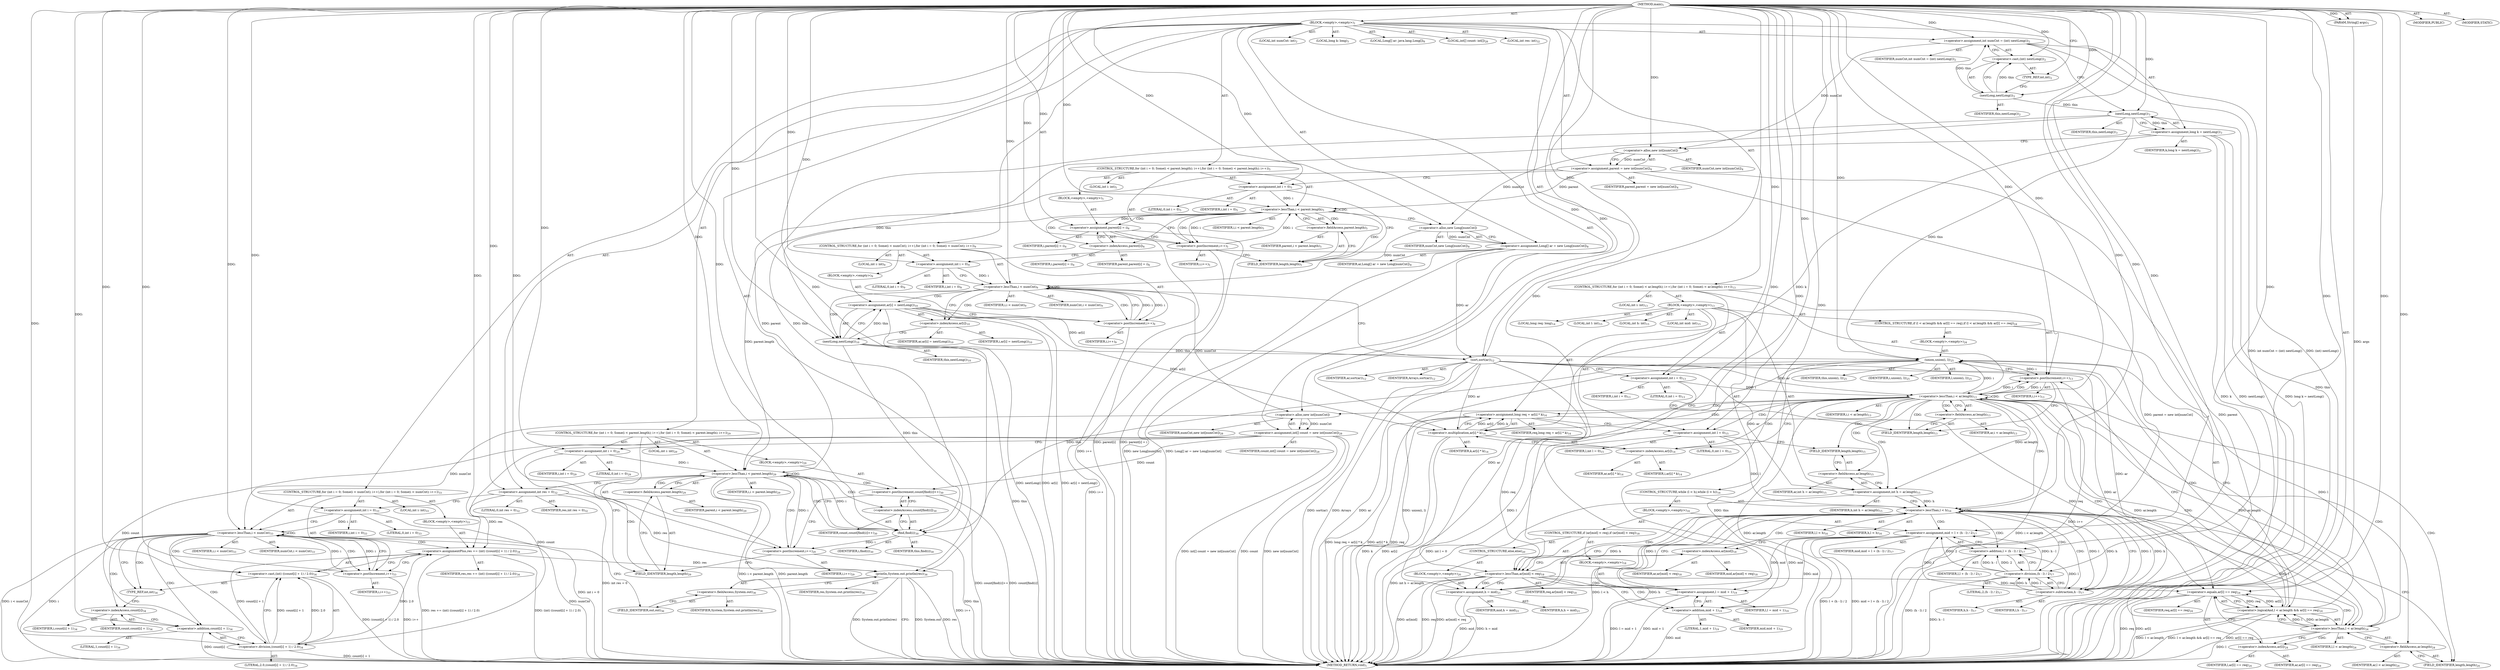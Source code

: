 digraph "main" {  
"17" [label = <(METHOD,main)<SUB>1</SUB>> ]
"18" [label = <(PARAM,String[] args)<SUB>1</SUB>> ]
"19" [label = <(BLOCK,&lt;empty&gt;,&lt;empty&gt;)<SUB>1</SUB>> ]
"20" [label = <(LOCAL,int numCnt: int)<SUB>2</SUB>> ]
"21" [label = <(&lt;operator&gt;.assignment,int numCnt = (int) nextLong())<SUB>2</SUB>> ]
"22" [label = <(IDENTIFIER,numCnt,int numCnt = (int) nextLong())<SUB>2</SUB>> ]
"23" [label = <(&lt;operator&gt;.cast,(int) nextLong())<SUB>2</SUB>> ]
"24" [label = <(TYPE_REF,int,int)<SUB>2</SUB>> ]
"25" [label = <(nextLong,nextLong())<SUB>2</SUB>> ]
"26" [label = <(IDENTIFIER,this,nextLong())<SUB>2</SUB>> ]
"27" [label = <(LOCAL,long k: long)<SUB>3</SUB>> ]
"28" [label = <(&lt;operator&gt;.assignment,long k = nextLong())<SUB>3</SUB>> ]
"29" [label = <(IDENTIFIER,k,long k = nextLong())<SUB>3</SUB>> ]
"30" [label = <(nextLong,nextLong())<SUB>3</SUB>> ]
"31" [label = <(IDENTIFIER,this,nextLong())<SUB>3</SUB>> ]
"32" [label = <(&lt;operator&gt;.assignment,parent = new int[numCnt])<SUB>4</SUB>> ]
"33" [label = <(IDENTIFIER,parent,parent = new int[numCnt])<SUB>4</SUB>> ]
"34" [label = <(&lt;operator&gt;.alloc,new int[numCnt])> ]
"35" [label = <(IDENTIFIER,numCnt,new int[numCnt])<SUB>4</SUB>> ]
"36" [label = <(CONTROL_STRUCTURE,for (int i = 0; Some(i &lt; parent.length); i++),for (int i = 0; Some(i &lt; parent.length); i++))<SUB>5</SUB>> ]
"37" [label = <(LOCAL,int i: int)<SUB>5</SUB>> ]
"38" [label = <(&lt;operator&gt;.assignment,int i = 0)<SUB>5</SUB>> ]
"39" [label = <(IDENTIFIER,i,int i = 0)<SUB>5</SUB>> ]
"40" [label = <(LITERAL,0,int i = 0)<SUB>5</SUB>> ]
"41" [label = <(&lt;operator&gt;.lessThan,i &lt; parent.length)<SUB>5</SUB>> ]
"42" [label = <(IDENTIFIER,i,i &lt; parent.length)<SUB>5</SUB>> ]
"43" [label = <(&lt;operator&gt;.fieldAccess,parent.length)<SUB>5</SUB>> ]
"44" [label = <(IDENTIFIER,parent,i &lt; parent.length)<SUB>5</SUB>> ]
"45" [label = <(FIELD_IDENTIFIER,length,length)<SUB>5</SUB>> ]
"46" [label = <(&lt;operator&gt;.postIncrement,i++)<SUB>5</SUB>> ]
"47" [label = <(IDENTIFIER,i,i++)<SUB>5</SUB>> ]
"48" [label = <(BLOCK,&lt;empty&gt;,&lt;empty&gt;)<SUB>5</SUB>> ]
"49" [label = <(&lt;operator&gt;.assignment,parent[i] = i)<SUB>6</SUB>> ]
"50" [label = <(&lt;operator&gt;.indexAccess,parent[i])<SUB>6</SUB>> ]
"51" [label = <(IDENTIFIER,parent,parent[i] = i)<SUB>6</SUB>> ]
"52" [label = <(IDENTIFIER,i,parent[i] = i)<SUB>6</SUB>> ]
"53" [label = <(IDENTIFIER,i,parent[i] = i)<SUB>6</SUB>> ]
"54" [label = <(LOCAL,Long[] ar: java.lang.Long[])<SUB>8</SUB>> ]
"55" [label = <(&lt;operator&gt;.assignment,Long[] ar = new Long[numCnt])<SUB>8</SUB>> ]
"56" [label = <(IDENTIFIER,ar,Long[] ar = new Long[numCnt])<SUB>8</SUB>> ]
"57" [label = <(&lt;operator&gt;.alloc,new Long[numCnt])> ]
"58" [label = <(IDENTIFIER,numCnt,new Long[numCnt])<SUB>8</SUB>> ]
"59" [label = <(CONTROL_STRUCTURE,for (int i = 0; Some(i &lt; numCnt); i++),for (int i = 0; Some(i &lt; numCnt); i++))<SUB>9</SUB>> ]
"60" [label = <(LOCAL,int i: int)<SUB>9</SUB>> ]
"61" [label = <(&lt;operator&gt;.assignment,int i = 0)<SUB>9</SUB>> ]
"62" [label = <(IDENTIFIER,i,int i = 0)<SUB>9</SUB>> ]
"63" [label = <(LITERAL,0,int i = 0)<SUB>9</SUB>> ]
"64" [label = <(&lt;operator&gt;.lessThan,i &lt; numCnt)<SUB>9</SUB>> ]
"65" [label = <(IDENTIFIER,i,i &lt; numCnt)<SUB>9</SUB>> ]
"66" [label = <(IDENTIFIER,numCnt,i &lt; numCnt)<SUB>9</SUB>> ]
"67" [label = <(&lt;operator&gt;.postIncrement,i++)<SUB>9</SUB>> ]
"68" [label = <(IDENTIFIER,i,i++)<SUB>9</SUB>> ]
"69" [label = <(BLOCK,&lt;empty&gt;,&lt;empty&gt;)<SUB>9</SUB>> ]
"70" [label = <(&lt;operator&gt;.assignment,ar[i] = nextLong())<SUB>10</SUB>> ]
"71" [label = <(&lt;operator&gt;.indexAccess,ar[i])<SUB>10</SUB>> ]
"72" [label = <(IDENTIFIER,ar,ar[i] = nextLong())<SUB>10</SUB>> ]
"73" [label = <(IDENTIFIER,i,ar[i] = nextLong())<SUB>10</SUB>> ]
"74" [label = <(nextLong,nextLong())<SUB>10</SUB>> ]
"75" [label = <(IDENTIFIER,this,nextLong())<SUB>10</SUB>> ]
"76" [label = <(sort,sort(ar))<SUB>12</SUB>> ]
"77" [label = <(IDENTIFIER,Arrays,sort(ar))<SUB>12</SUB>> ]
"78" [label = <(IDENTIFIER,ar,sort(ar))<SUB>12</SUB>> ]
"79" [label = <(CONTROL_STRUCTURE,for (int i = 0; Some(i &lt; ar.length); i++),for (int i = 0; Some(i &lt; ar.length); i++))<SUB>13</SUB>> ]
"80" [label = <(LOCAL,int i: int)<SUB>13</SUB>> ]
"81" [label = <(&lt;operator&gt;.assignment,int i = 0)<SUB>13</SUB>> ]
"82" [label = <(IDENTIFIER,i,int i = 0)<SUB>13</SUB>> ]
"83" [label = <(LITERAL,0,int i = 0)<SUB>13</SUB>> ]
"84" [label = <(&lt;operator&gt;.lessThan,i &lt; ar.length)<SUB>13</SUB>> ]
"85" [label = <(IDENTIFIER,i,i &lt; ar.length)<SUB>13</SUB>> ]
"86" [label = <(&lt;operator&gt;.fieldAccess,ar.length)<SUB>13</SUB>> ]
"87" [label = <(IDENTIFIER,ar,i &lt; ar.length)<SUB>13</SUB>> ]
"88" [label = <(FIELD_IDENTIFIER,length,length)<SUB>13</SUB>> ]
"89" [label = <(&lt;operator&gt;.postIncrement,i++)<SUB>13</SUB>> ]
"90" [label = <(IDENTIFIER,i,i++)<SUB>13</SUB>> ]
"91" [label = <(BLOCK,&lt;empty&gt;,&lt;empty&gt;)<SUB>13</SUB>> ]
"92" [label = <(LOCAL,long req: long)<SUB>14</SUB>> ]
"93" [label = <(&lt;operator&gt;.assignment,long req = ar[i] * k)<SUB>14</SUB>> ]
"94" [label = <(IDENTIFIER,req,long req = ar[i] * k)<SUB>14</SUB>> ]
"95" [label = <(&lt;operator&gt;.multiplication,ar[i] * k)<SUB>14</SUB>> ]
"96" [label = <(&lt;operator&gt;.indexAccess,ar[i])<SUB>14</SUB>> ]
"97" [label = <(IDENTIFIER,ar,ar[i] * k)<SUB>14</SUB>> ]
"98" [label = <(IDENTIFIER,i,ar[i] * k)<SUB>14</SUB>> ]
"99" [label = <(IDENTIFIER,k,ar[i] * k)<SUB>14</SUB>> ]
"100" [label = <(LOCAL,int l: int)<SUB>15</SUB>> ]
"101" [label = <(LOCAL,int h: int)<SUB>15</SUB>> ]
"102" [label = <(LOCAL,int mid: int)<SUB>15</SUB>> ]
"103" [label = <(&lt;operator&gt;.assignment,int l = 0)<SUB>15</SUB>> ]
"104" [label = <(IDENTIFIER,l,int l = 0)<SUB>15</SUB>> ]
"105" [label = <(LITERAL,0,int l = 0)<SUB>15</SUB>> ]
"106" [label = <(&lt;operator&gt;.assignment,int h = ar.length)<SUB>15</SUB>> ]
"107" [label = <(IDENTIFIER,h,int h = ar.length)<SUB>15</SUB>> ]
"108" [label = <(&lt;operator&gt;.fieldAccess,ar.length)<SUB>15</SUB>> ]
"109" [label = <(IDENTIFIER,ar,int h = ar.length)<SUB>15</SUB>> ]
"110" [label = <(FIELD_IDENTIFIER,length,length)<SUB>15</SUB>> ]
"111" [label = <(CONTROL_STRUCTURE,while (l &lt; h),while (l &lt; h))<SUB>16</SUB>> ]
"112" [label = <(&lt;operator&gt;.lessThan,l &lt; h)<SUB>16</SUB>> ]
"113" [label = <(IDENTIFIER,l,l &lt; h)<SUB>16</SUB>> ]
"114" [label = <(IDENTIFIER,h,l &lt; h)<SUB>16</SUB>> ]
"115" [label = <(BLOCK,&lt;empty&gt;,&lt;empty&gt;)<SUB>16</SUB>> ]
"116" [label = <(&lt;operator&gt;.assignment,mid = l + (h - l) / 2)<SUB>17</SUB>> ]
"117" [label = <(IDENTIFIER,mid,mid = l + (h - l) / 2)<SUB>17</SUB>> ]
"118" [label = <(&lt;operator&gt;.addition,l + (h - l) / 2)<SUB>17</SUB>> ]
"119" [label = <(IDENTIFIER,l,l + (h - l) / 2)<SUB>17</SUB>> ]
"120" [label = <(&lt;operator&gt;.division,(h - l) / 2)<SUB>17</SUB>> ]
"121" [label = <(&lt;operator&gt;.subtraction,h - l)<SUB>17</SUB>> ]
"122" [label = <(IDENTIFIER,h,h - l)<SUB>17</SUB>> ]
"123" [label = <(IDENTIFIER,l,h - l)<SUB>17</SUB>> ]
"124" [label = <(LITERAL,2,(h - l) / 2)<SUB>17</SUB>> ]
"125" [label = <(CONTROL_STRUCTURE,if (ar[mid] &lt; req),if (ar[mid] &lt; req))<SUB>18</SUB>> ]
"126" [label = <(&lt;operator&gt;.lessThan,ar[mid] &lt; req)<SUB>18</SUB>> ]
"127" [label = <(&lt;operator&gt;.indexAccess,ar[mid])<SUB>18</SUB>> ]
"128" [label = <(IDENTIFIER,ar,ar[mid] &lt; req)<SUB>18</SUB>> ]
"129" [label = <(IDENTIFIER,mid,ar[mid] &lt; req)<SUB>18</SUB>> ]
"130" [label = <(IDENTIFIER,req,ar[mid] &lt; req)<SUB>18</SUB>> ]
"131" [label = <(BLOCK,&lt;empty&gt;,&lt;empty&gt;)<SUB>18</SUB>> ]
"132" [label = <(&lt;operator&gt;.assignment,l = mid + 1)<SUB>19</SUB>> ]
"133" [label = <(IDENTIFIER,l,l = mid + 1)<SUB>19</SUB>> ]
"134" [label = <(&lt;operator&gt;.addition,mid + 1)<SUB>19</SUB>> ]
"135" [label = <(IDENTIFIER,mid,mid + 1)<SUB>19</SUB>> ]
"136" [label = <(LITERAL,1,mid + 1)<SUB>19</SUB>> ]
"137" [label = <(CONTROL_STRUCTURE,else,else)<SUB>20</SUB>> ]
"138" [label = <(BLOCK,&lt;empty&gt;,&lt;empty&gt;)<SUB>20</SUB>> ]
"139" [label = <(&lt;operator&gt;.assignment,h = mid)<SUB>21</SUB>> ]
"140" [label = <(IDENTIFIER,h,h = mid)<SUB>21</SUB>> ]
"141" [label = <(IDENTIFIER,mid,h = mid)<SUB>21</SUB>> ]
"142" [label = <(CONTROL_STRUCTURE,if (l &lt; ar.length &amp;&amp; ar[l] == req),if (l &lt; ar.length &amp;&amp; ar[l] == req))<SUB>24</SUB>> ]
"143" [label = <(&lt;operator&gt;.logicalAnd,l &lt; ar.length &amp;&amp; ar[l] == req)<SUB>24</SUB>> ]
"144" [label = <(&lt;operator&gt;.lessThan,l &lt; ar.length)<SUB>24</SUB>> ]
"145" [label = <(IDENTIFIER,l,l &lt; ar.length)<SUB>24</SUB>> ]
"146" [label = <(&lt;operator&gt;.fieldAccess,ar.length)<SUB>24</SUB>> ]
"147" [label = <(IDENTIFIER,ar,l &lt; ar.length)<SUB>24</SUB>> ]
"148" [label = <(FIELD_IDENTIFIER,length,length)<SUB>24</SUB>> ]
"149" [label = <(&lt;operator&gt;.equals,ar[l] == req)<SUB>24</SUB>> ]
"150" [label = <(&lt;operator&gt;.indexAccess,ar[l])<SUB>24</SUB>> ]
"151" [label = <(IDENTIFIER,ar,ar[l] == req)<SUB>24</SUB>> ]
"152" [label = <(IDENTIFIER,l,ar[l] == req)<SUB>24</SUB>> ]
"153" [label = <(IDENTIFIER,req,ar[l] == req)<SUB>24</SUB>> ]
"154" [label = <(BLOCK,&lt;empty&gt;,&lt;empty&gt;)<SUB>24</SUB>> ]
"155" [label = <(union,union(i, l))<SUB>25</SUB>> ]
"156" [label = <(IDENTIFIER,this,union(i, l))<SUB>25</SUB>> ]
"157" [label = <(IDENTIFIER,i,union(i, l))<SUB>25</SUB>> ]
"158" [label = <(IDENTIFIER,l,union(i, l))<SUB>25</SUB>> ]
"159" [label = <(LOCAL,int[] count: int[])<SUB>28</SUB>> ]
"160" [label = <(&lt;operator&gt;.assignment,int[] count = new int[numCnt])<SUB>28</SUB>> ]
"161" [label = <(IDENTIFIER,count,int[] count = new int[numCnt])<SUB>28</SUB>> ]
"162" [label = <(&lt;operator&gt;.alloc,new int[numCnt])> ]
"163" [label = <(IDENTIFIER,numCnt,new int[numCnt])<SUB>28</SUB>> ]
"164" [label = <(CONTROL_STRUCTURE,for (int i = 0; Some(i &lt; parent.length); i++),for (int i = 0; Some(i &lt; parent.length); i++))<SUB>29</SUB>> ]
"165" [label = <(LOCAL,int i: int)<SUB>29</SUB>> ]
"166" [label = <(&lt;operator&gt;.assignment,int i = 0)<SUB>29</SUB>> ]
"167" [label = <(IDENTIFIER,i,int i = 0)<SUB>29</SUB>> ]
"168" [label = <(LITERAL,0,int i = 0)<SUB>29</SUB>> ]
"169" [label = <(&lt;operator&gt;.lessThan,i &lt; parent.length)<SUB>29</SUB>> ]
"170" [label = <(IDENTIFIER,i,i &lt; parent.length)<SUB>29</SUB>> ]
"171" [label = <(&lt;operator&gt;.fieldAccess,parent.length)<SUB>29</SUB>> ]
"172" [label = <(IDENTIFIER,parent,i &lt; parent.length)<SUB>29</SUB>> ]
"173" [label = <(FIELD_IDENTIFIER,length,length)<SUB>29</SUB>> ]
"174" [label = <(&lt;operator&gt;.postIncrement,i++)<SUB>29</SUB>> ]
"175" [label = <(IDENTIFIER,i,i++)<SUB>29</SUB>> ]
"176" [label = <(BLOCK,&lt;empty&gt;,&lt;empty&gt;)<SUB>29</SUB>> ]
"177" [label = <(&lt;operator&gt;.postIncrement,count[find(i)]++)<SUB>30</SUB>> ]
"178" [label = <(&lt;operator&gt;.indexAccess,count[find(i)])<SUB>30</SUB>> ]
"179" [label = <(IDENTIFIER,count,count[find(i)]++)<SUB>30</SUB>> ]
"180" [label = <(find,find(i))<SUB>30</SUB>> ]
"181" [label = <(IDENTIFIER,this,find(i))<SUB>30</SUB>> ]
"182" [label = <(IDENTIFIER,i,find(i))<SUB>30</SUB>> ]
"183" [label = <(LOCAL,int res: int)<SUB>32</SUB>> ]
"184" [label = <(&lt;operator&gt;.assignment,int res = 0)<SUB>32</SUB>> ]
"185" [label = <(IDENTIFIER,res,int res = 0)<SUB>32</SUB>> ]
"186" [label = <(LITERAL,0,int res = 0)<SUB>32</SUB>> ]
"187" [label = <(CONTROL_STRUCTURE,for (int i = 0; Some(i &lt; numCnt); i++),for (int i = 0; Some(i &lt; numCnt); i++))<SUB>33</SUB>> ]
"188" [label = <(LOCAL,int i: int)<SUB>33</SUB>> ]
"189" [label = <(&lt;operator&gt;.assignment,int i = 0)<SUB>33</SUB>> ]
"190" [label = <(IDENTIFIER,i,int i = 0)<SUB>33</SUB>> ]
"191" [label = <(LITERAL,0,int i = 0)<SUB>33</SUB>> ]
"192" [label = <(&lt;operator&gt;.lessThan,i &lt; numCnt)<SUB>33</SUB>> ]
"193" [label = <(IDENTIFIER,i,i &lt; numCnt)<SUB>33</SUB>> ]
"194" [label = <(IDENTIFIER,numCnt,i &lt; numCnt)<SUB>33</SUB>> ]
"195" [label = <(&lt;operator&gt;.postIncrement,i++)<SUB>33</SUB>> ]
"196" [label = <(IDENTIFIER,i,i++)<SUB>33</SUB>> ]
"197" [label = <(BLOCK,&lt;empty&gt;,&lt;empty&gt;)<SUB>33</SUB>> ]
"198" [label = <(&lt;operator&gt;.assignmentPlus,res += (int) ((count[i] + 1) / 2.0))<SUB>34</SUB>> ]
"199" [label = <(IDENTIFIER,res,res += (int) ((count[i] + 1) / 2.0))<SUB>34</SUB>> ]
"200" [label = <(&lt;operator&gt;.cast,(int) ((count[i] + 1) / 2.0))<SUB>34</SUB>> ]
"201" [label = <(TYPE_REF,int,int)<SUB>34</SUB>> ]
"202" [label = <(&lt;operator&gt;.division,(count[i] + 1) / 2.0)<SUB>34</SUB>> ]
"203" [label = <(&lt;operator&gt;.addition,count[i] + 1)<SUB>34</SUB>> ]
"204" [label = <(&lt;operator&gt;.indexAccess,count[i])<SUB>34</SUB>> ]
"205" [label = <(IDENTIFIER,count,count[i] + 1)<SUB>34</SUB>> ]
"206" [label = <(IDENTIFIER,i,count[i] + 1)<SUB>34</SUB>> ]
"207" [label = <(LITERAL,1,count[i] + 1)<SUB>34</SUB>> ]
"208" [label = <(LITERAL,2.0,(count[i] + 1) / 2.0)<SUB>34</SUB>> ]
"209" [label = <(println,System.out.println(res))<SUB>36</SUB>> ]
"210" [label = <(&lt;operator&gt;.fieldAccess,System.out)<SUB>36</SUB>> ]
"211" [label = <(IDENTIFIER,System,System.out.println(res))<SUB>36</SUB>> ]
"212" [label = <(FIELD_IDENTIFIER,out,out)<SUB>36</SUB>> ]
"213" [label = <(IDENTIFIER,res,System.out.println(res))<SUB>36</SUB>> ]
"214" [label = <(MODIFIER,PUBLIC)> ]
"215" [label = <(MODIFIER,STATIC)> ]
"216" [label = <(METHOD_RETURN,void)<SUB>1</SUB>> ]
  "17" -> "18"  [ label = "AST: "] 
  "17" -> "19"  [ label = "AST: "] 
  "17" -> "214"  [ label = "AST: "] 
  "17" -> "215"  [ label = "AST: "] 
  "17" -> "216"  [ label = "AST: "] 
  "19" -> "20"  [ label = "AST: "] 
  "19" -> "21"  [ label = "AST: "] 
  "19" -> "27"  [ label = "AST: "] 
  "19" -> "28"  [ label = "AST: "] 
  "19" -> "32"  [ label = "AST: "] 
  "19" -> "36"  [ label = "AST: "] 
  "19" -> "54"  [ label = "AST: "] 
  "19" -> "55"  [ label = "AST: "] 
  "19" -> "59"  [ label = "AST: "] 
  "19" -> "76"  [ label = "AST: "] 
  "19" -> "79"  [ label = "AST: "] 
  "19" -> "159"  [ label = "AST: "] 
  "19" -> "160"  [ label = "AST: "] 
  "19" -> "164"  [ label = "AST: "] 
  "19" -> "183"  [ label = "AST: "] 
  "19" -> "184"  [ label = "AST: "] 
  "19" -> "187"  [ label = "AST: "] 
  "19" -> "209"  [ label = "AST: "] 
  "21" -> "22"  [ label = "AST: "] 
  "21" -> "23"  [ label = "AST: "] 
  "23" -> "24"  [ label = "AST: "] 
  "23" -> "25"  [ label = "AST: "] 
  "25" -> "26"  [ label = "AST: "] 
  "28" -> "29"  [ label = "AST: "] 
  "28" -> "30"  [ label = "AST: "] 
  "30" -> "31"  [ label = "AST: "] 
  "32" -> "33"  [ label = "AST: "] 
  "32" -> "34"  [ label = "AST: "] 
  "34" -> "35"  [ label = "AST: "] 
  "36" -> "37"  [ label = "AST: "] 
  "36" -> "38"  [ label = "AST: "] 
  "36" -> "41"  [ label = "AST: "] 
  "36" -> "46"  [ label = "AST: "] 
  "36" -> "48"  [ label = "AST: "] 
  "38" -> "39"  [ label = "AST: "] 
  "38" -> "40"  [ label = "AST: "] 
  "41" -> "42"  [ label = "AST: "] 
  "41" -> "43"  [ label = "AST: "] 
  "43" -> "44"  [ label = "AST: "] 
  "43" -> "45"  [ label = "AST: "] 
  "46" -> "47"  [ label = "AST: "] 
  "48" -> "49"  [ label = "AST: "] 
  "49" -> "50"  [ label = "AST: "] 
  "49" -> "53"  [ label = "AST: "] 
  "50" -> "51"  [ label = "AST: "] 
  "50" -> "52"  [ label = "AST: "] 
  "55" -> "56"  [ label = "AST: "] 
  "55" -> "57"  [ label = "AST: "] 
  "57" -> "58"  [ label = "AST: "] 
  "59" -> "60"  [ label = "AST: "] 
  "59" -> "61"  [ label = "AST: "] 
  "59" -> "64"  [ label = "AST: "] 
  "59" -> "67"  [ label = "AST: "] 
  "59" -> "69"  [ label = "AST: "] 
  "61" -> "62"  [ label = "AST: "] 
  "61" -> "63"  [ label = "AST: "] 
  "64" -> "65"  [ label = "AST: "] 
  "64" -> "66"  [ label = "AST: "] 
  "67" -> "68"  [ label = "AST: "] 
  "69" -> "70"  [ label = "AST: "] 
  "70" -> "71"  [ label = "AST: "] 
  "70" -> "74"  [ label = "AST: "] 
  "71" -> "72"  [ label = "AST: "] 
  "71" -> "73"  [ label = "AST: "] 
  "74" -> "75"  [ label = "AST: "] 
  "76" -> "77"  [ label = "AST: "] 
  "76" -> "78"  [ label = "AST: "] 
  "79" -> "80"  [ label = "AST: "] 
  "79" -> "81"  [ label = "AST: "] 
  "79" -> "84"  [ label = "AST: "] 
  "79" -> "89"  [ label = "AST: "] 
  "79" -> "91"  [ label = "AST: "] 
  "81" -> "82"  [ label = "AST: "] 
  "81" -> "83"  [ label = "AST: "] 
  "84" -> "85"  [ label = "AST: "] 
  "84" -> "86"  [ label = "AST: "] 
  "86" -> "87"  [ label = "AST: "] 
  "86" -> "88"  [ label = "AST: "] 
  "89" -> "90"  [ label = "AST: "] 
  "91" -> "92"  [ label = "AST: "] 
  "91" -> "93"  [ label = "AST: "] 
  "91" -> "100"  [ label = "AST: "] 
  "91" -> "101"  [ label = "AST: "] 
  "91" -> "102"  [ label = "AST: "] 
  "91" -> "103"  [ label = "AST: "] 
  "91" -> "106"  [ label = "AST: "] 
  "91" -> "111"  [ label = "AST: "] 
  "91" -> "142"  [ label = "AST: "] 
  "93" -> "94"  [ label = "AST: "] 
  "93" -> "95"  [ label = "AST: "] 
  "95" -> "96"  [ label = "AST: "] 
  "95" -> "99"  [ label = "AST: "] 
  "96" -> "97"  [ label = "AST: "] 
  "96" -> "98"  [ label = "AST: "] 
  "103" -> "104"  [ label = "AST: "] 
  "103" -> "105"  [ label = "AST: "] 
  "106" -> "107"  [ label = "AST: "] 
  "106" -> "108"  [ label = "AST: "] 
  "108" -> "109"  [ label = "AST: "] 
  "108" -> "110"  [ label = "AST: "] 
  "111" -> "112"  [ label = "AST: "] 
  "111" -> "115"  [ label = "AST: "] 
  "112" -> "113"  [ label = "AST: "] 
  "112" -> "114"  [ label = "AST: "] 
  "115" -> "116"  [ label = "AST: "] 
  "115" -> "125"  [ label = "AST: "] 
  "116" -> "117"  [ label = "AST: "] 
  "116" -> "118"  [ label = "AST: "] 
  "118" -> "119"  [ label = "AST: "] 
  "118" -> "120"  [ label = "AST: "] 
  "120" -> "121"  [ label = "AST: "] 
  "120" -> "124"  [ label = "AST: "] 
  "121" -> "122"  [ label = "AST: "] 
  "121" -> "123"  [ label = "AST: "] 
  "125" -> "126"  [ label = "AST: "] 
  "125" -> "131"  [ label = "AST: "] 
  "125" -> "137"  [ label = "AST: "] 
  "126" -> "127"  [ label = "AST: "] 
  "126" -> "130"  [ label = "AST: "] 
  "127" -> "128"  [ label = "AST: "] 
  "127" -> "129"  [ label = "AST: "] 
  "131" -> "132"  [ label = "AST: "] 
  "132" -> "133"  [ label = "AST: "] 
  "132" -> "134"  [ label = "AST: "] 
  "134" -> "135"  [ label = "AST: "] 
  "134" -> "136"  [ label = "AST: "] 
  "137" -> "138"  [ label = "AST: "] 
  "138" -> "139"  [ label = "AST: "] 
  "139" -> "140"  [ label = "AST: "] 
  "139" -> "141"  [ label = "AST: "] 
  "142" -> "143"  [ label = "AST: "] 
  "142" -> "154"  [ label = "AST: "] 
  "143" -> "144"  [ label = "AST: "] 
  "143" -> "149"  [ label = "AST: "] 
  "144" -> "145"  [ label = "AST: "] 
  "144" -> "146"  [ label = "AST: "] 
  "146" -> "147"  [ label = "AST: "] 
  "146" -> "148"  [ label = "AST: "] 
  "149" -> "150"  [ label = "AST: "] 
  "149" -> "153"  [ label = "AST: "] 
  "150" -> "151"  [ label = "AST: "] 
  "150" -> "152"  [ label = "AST: "] 
  "154" -> "155"  [ label = "AST: "] 
  "155" -> "156"  [ label = "AST: "] 
  "155" -> "157"  [ label = "AST: "] 
  "155" -> "158"  [ label = "AST: "] 
  "160" -> "161"  [ label = "AST: "] 
  "160" -> "162"  [ label = "AST: "] 
  "162" -> "163"  [ label = "AST: "] 
  "164" -> "165"  [ label = "AST: "] 
  "164" -> "166"  [ label = "AST: "] 
  "164" -> "169"  [ label = "AST: "] 
  "164" -> "174"  [ label = "AST: "] 
  "164" -> "176"  [ label = "AST: "] 
  "166" -> "167"  [ label = "AST: "] 
  "166" -> "168"  [ label = "AST: "] 
  "169" -> "170"  [ label = "AST: "] 
  "169" -> "171"  [ label = "AST: "] 
  "171" -> "172"  [ label = "AST: "] 
  "171" -> "173"  [ label = "AST: "] 
  "174" -> "175"  [ label = "AST: "] 
  "176" -> "177"  [ label = "AST: "] 
  "177" -> "178"  [ label = "AST: "] 
  "178" -> "179"  [ label = "AST: "] 
  "178" -> "180"  [ label = "AST: "] 
  "180" -> "181"  [ label = "AST: "] 
  "180" -> "182"  [ label = "AST: "] 
  "184" -> "185"  [ label = "AST: "] 
  "184" -> "186"  [ label = "AST: "] 
  "187" -> "188"  [ label = "AST: "] 
  "187" -> "189"  [ label = "AST: "] 
  "187" -> "192"  [ label = "AST: "] 
  "187" -> "195"  [ label = "AST: "] 
  "187" -> "197"  [ label = "AST: "] 
  "189" -> "190"  [ label = "AST: "] 
  "189" -> "191"  [ label = "AST: "] 
  "192" -> "193"  [ label = "AST: "] 
  "192" -> "194"  [ label = "AST: "] 
  "195" -> "196"  [ label = "AST: "] 
  "197" -> "198"  [ label = "AST: "] 
  "198" -> "199"  [ label = "AST: "] 
  "198" -> "200"  [ label = "AST: "] 
  "200" -> "201"  [ label = "AST: "] 
  "200" -> "202"  [ label = "AST: "] 
  "202" -> "203"  [ label = "AST: "] 
  "202" -> "208"  [ label = "AST: "] 
  "203" -> "204"  [ label = "AST: "] 
  "203" -> "207"  [ label = "AST: "] 
  "204" -> "205"  [ label = "AST: "] 
  "204" -> "206"  [ label = "AST: "] 
  "209" -> "210"  [ label = "AST: "] 
  "209" -> "213"  [ label = "AST: "] 
  "210" -> "211"  [ label = "AST: "] 
  "210" -> "212"  [ label = "AST: "] 
  "21" -> "30"  [ label = "CFG: "] 
  "28" -> "34"  [ label = "CFG: "] 
  "32" -> "38"  [ label = "CFG: "] 
  "55" -> "61"  [ label = "CFG: "] 
  "76" -> "81"  [ label = "CFG: "] 
  "160" -> "166"  [ label = "CFG: "] 
  "184" -> "189"  [ label = "CFG: "] 
  "209" -> "216"  [ label = "CFG: "] 
  "23" -> "21"  [ label = "CFG: "] 
  "30" -> "28"  [ label = "CFG: "] 
  "34" -> "32"  [ label = "CFG: "] 
  "38" -> "45"  [ label = "CFG: "] 
  "41" -> "50"  [ label = "CFG: "] 
  "41" -> "57"  [ label = "CFG: "] 
  "46" -> "45"  [ label = "CFG: "] 
  "57" -> "55"  [ label = "CFG: "] 
  "61" -> "64"  [ label = "CFG: "] 
  "64" -> "71"  [ label = "CFG: "] 
  "64" -> "76"  [ label = "CFG: "] 
  "67" -> "64"  [ label = "CFG: "] 
  "81" -> "88"  [ label = "CFG: "] 
  "84" -> "96"  [ label = "CFG: "] 
  "84" -> "162"  [ label = "CFG: "] 
  "89" -> "88"  [ label = "CFG: "] 
  "162" -> "160"  [ label = "CFG: "] 
  "166" -> "173"  [ label = "CFG: "] 
  "169" -> "180"  [ label = "CFG: "] 
  "169" -> "184"  [ label = "CFG: "] 
  "174" -> "173"  [ label = "CFG: "] 
  "189" -> "192"  [ label = "CFG: "] 
  "192" -> "201"  [ label = "CFG: "] 
  "192" -> "212"  [ label = "CFG: "] 
  "195" -> "192"  [ label = "CFG: "] 
  "210" -> "209"  [ label = "CFG: "] 
  "24" -> "25"  [ label = "CFG: "] 
  "25" -> "23"  [ label = "CFG: "] 
  "43" -> "41"  [ label = "CFG: "] 
  "49" -> "46"  [ label = "CFG: "] 
  "70" -> "67"  [ label = "CFG: "] 
  "86" -> "84"  [ label = "CFG: "] 
  "93" -> "103"  [ label = "CFG: "] 
  "103" -> "110"  [ label = "CFG: "] 
  "106" -> "112"  [ label = "CFG: "] 
  "171" -> "169"  [ label = "CFG: "] 
  "177" -> "174"  [ label = "CFG: "] 
  "198" -> "195"  [ label = "CFG: "] 
  "212" -> "210"  [ label = "CFG: "] 
  "45" -> "43"  [ label = "CFG: "] 
  "50" -> "49"  [ label = "CFG: "] 
  "71" -> "74"  [ label = "CFG: "] 
  "74" -> "70"  [ label = "CFG: "] 
  "88" -> "86"  [ label = "CFG: "] 
  "95" -> "93"  [ label = "CFG: "] 
  "108" -> "106"  [ label = "CFG: "] 
  "112" -> "121"  [ label = "CFG: "] 
  "112" -> "148"  [ label = "CFG: "] 
  "143" -> "155"  [ label = "CFG: "] 
  "143" -> "89"  [ label = "CFG: "] 
  "173" -> "171"  [ label = "CFG: "] 
  "178" -> "177"  [ label = "CFG: "] 
  "200" -> "198"  [ label = "CFG: "] 
  "96" -> "95"  [ label = "CFG: "] 
  "110" -> "108"  [ label = "CFG: "] 
  "116" -> "127"  [ label = "CFG: "] 
  "144" -> "143"  [ label = "CFG: "] 
  "144" -> "150"  [ label = "CFG: "] 
  "149" -> "143"  [ label = "CFG: "] 
  "155" -> "89"  [ label = "CFG: "] 
  "180" -> "178"  [ label = "CFG: "] 
  "201" -> "204"  [ label = "CFG: "] 
  "202" -> "200"  [ label = "CFG: "] 
  "118" -> "116"  [ label = "CFG: "] 
  "126" -> "134"  [ label = "CFG: "] 
  "126" -> "139"  [ label = "CFG: "] 
  "146" -> "144"  [ label = "CFG: "] 
  "150" -> "149"  [ label = "CFG: "] 
  "203" -> "202"  [ label = "CFG: "] 
  "120" -> "118"  [ label = "CFG: "] 
  "127" -> "126"  [ label = "CFG: "] 
  "132" -> "112"  [ label = "CFG: "] 
  "148" -> "146"  [ label = "CFG: "] 
  "204" -> "203"  [ label = "CFG: "] 
  "121" -> "120"  [ label = "CFG: "] 
  "134" -> "132"  [ label = "CFG: "] 
  "139" -> "112"  [ label = "CFG: "] 
  "17" -> "24"  [ label = "CFG: "] 
  "18" -> "216"  [ label = "DDG: args"] 
  "21" -> "216"  [ label = "DDG: (int) nextLong()"] 
  "21" -> "216"  [ label = "DDG: int numCnt = (int) nextLong()"] 
  "28" -> "216"  [ label = "DDG: k"] 
  "30" -> "216"  [ label = "DDG: this"] 
  "28" -> "216"  [ label = "DDG: nextLong()"] 
  "28" -> "216"  [ label = "DDG: long k = nextLong()"] 
  "32" -> "216"  [ label = "DDG: parent"] 
  "32" -> "216"  [ label = "DDG: parent = new int[numCnt]"] 
  "55" -> "216"  [ label = "DDG: new Long[numCnt]"] 
  "55" -> "216"  [ label = "DDG: Long[] ar = new Long[numCnt]"] 
  "76" -> "216"  [ label = "DDG: ar"] 
  "76" -> "216"  [ label = "DDG: sort(ar)"] 
  "84" -> "216"  [ label = "DDG: ar.length"] 
  "84" -> "216"  [ label = "DDG: i &lt; ar.length"] 
  "160" -> "216"  [ label = "DDG: count"] 
  "160" -> "216"  [ label = "DDG: new int[numCnt]"] 
  "160" -> "216"  [ label = "DDG: int[] count = new int[numCnt]"] 
  "169" -> "216"  [ label = "DDG: parent.length"] 
  "169" -> "216"  [ label = "DDG: i &lt; parent.length"] 
  "184" -> "216"  [ label = "DDG: int res = 0"] 
  "189" -> "216"  [ label = "DDG: int i = 0"] 
  "192" -> "216"  [ label = "DDG: i"] 
  "192" -> "216"  [ label = "DDG: numCnt"] 
  "192" -> "216"  [ label = "DDG: i &lt; numCnt"] 
  "209" -> "216"  [ label = "DDG: System.out"] 
  "209" -> "216"  [ label = "DDG: res"] 
  "209" -> "216"  [ label = "DDG: System.out.println(res)"] 
  "203" -> "216"  [ label = "DDG: count[i]"] 
  "202" -> "216"  [ label = "DDG: count[i] + 1"] 
  "200" -> "216"  [ label = "DDG: (count[i] + 1) / 2.0"] 
  "198" -> "216"  [ label = "DDG: (int) ((count[i] + 1) / 2.0)"] 
  "198" -> "216"  [ label = "DDG: res += (int) ((count[i] + 1) / 2.0)"] 
  "195" -> "216"  [ label = "DDG: i++"] 
  "180" -> "216"  [ label = "DDG: this"] 
  "177" -> "216"  [ label = "DDG: count[find(i)]"] 
  "177" -> "216"  [ label = "DDG: count[find(i)]++"] 
  "174" -> "216"  [ label = "DDG: i++"] 
  "93" -> "216"  [ label = "DDG: req"] 
  "95" -> "216"  [ label = "DDG: ar[i]"] 
  "95" -> "216"  [ label = "DDG: k"] 
  "93" -> "216"  [ label = "DDG: ar[i] * k"] 
  "93" -> "216"  [ label = "DDG: long req = ar[i] * k"] 
  "103" -> "216"  [ label = "DDG: int l = 0"] 
  "106" -> "216"  [ label = "DDG: int h = ar.length"] 
  "112" -> "216"  [ label = "DDG: h"] 
  "112" -> "216"  [ label = "DDG: l &lt; h"] 
  "144" -> "216"  [ label = "DDG: l"] 
  "143" -> "216"  [ label = "DDG: l &lt; ar.length"] 
  "149" -> "216"  [ label = "DDG: ar[l]"] 
  "149" -> "216"  [ label = "DDG: req"] 
  "143" -> "216"  [ label = "DDG: ar[l] == req"] 
  "143" -> "216"  [ label = "DDG: l &lt; ar.length &amp;&amp; ar[l] == req"] 
  "155" -> "216"  [ label = "DDG: this"] 
  "155" -> "216"  [ label = "DDG: l"] 
  "155" -> "216"  [ label = "DDG: union(i, l)"] 
  "89" -> "216"  [ label = "DDG: i++"] 
  "120" -> "216"  [ label = "DDG: h - l"] 
  "118" -> "216"  [ label = "DDG: (h - l) / 2"] 
  "116" -> "216"  [ label = "DDG: l + (h - l) / 2"] 
  "116" -> "216"  [ label = "DDG: mid = l + (h - l) / 2"] 
  "126" -> "216"  [ label = "DDG: ar[mid]"] 
  "126" -> "216"  [ label = "DDG: req"] 
  "126" -> "216"  [ label = "DDG: ar[mid] &lt; req"] 
  "139" -> "216"  [ label = "DDG: mid"] 
  "139" -> "216"  [ label = "DDG: h = mid"] 
  "134" -> "216"  [ label = "DDG: mid"] 
  "132" -> "216"  [ label = "DDG: mid + 1"] 
  "132" -> "216"  [ label = "DDG: l = mid + 1"] 
  "70" -> "216"  [ label = "DDG: ar[i]"] 
  "74" -> "216"  [ label = "DDG: this"] 
  "70" -> "216"  [ label = "DDG: nextLong()"] 
  "70" -> "216"  [ label = "DDG: ar[i] = nextLong()"] 
  "67" -> "216"  [ label = "DDG: i++"] 
  "49" -> "216"  [ label = "DDG: parent[i]"] 
  "49" -> "216"  [ label = "DDG: parent[i] = i"] 
  "46" -> "216"  [ label = "DDG: i++"] 
  "76" -> "216"  [ label = "DDG: Arrays"] 
  "17" -> "18"  [ label = "DDG: "] 
  "17" -> "21"  [ label = "DDG: "] 
  "25" -> "21"  [ label = "DDG: this"] 
  "30" -> "28"  [ label = "DDG: this"] 
  "34" -> "32"  [ label = "DDG: numCnt"] 
  "57" -> "55"  [ label = "DDG: numCnt"] 
  "162" -> "160"  [ label = "DDG: numCnt"] 
  "17" -> "184"  [ label = "DDG: "] 
  "17" -> "38"  [ label = "DDG: "] 
  "17" -> "61"  [ label = "DDG: "] 
  "17" -> "76"  [ label = "DDG: "] 
  "55" -> "76"  [ label = "DDG: ar"] 
  "70" -> "76"  [ label = "DDG: ar[i]"] 
  "17" -> "81"  [ label = "DDG: "] 
  "17" -> "166"  [ label = "DDG: "] 
  "17" -> "189"  [ label = "DDG: "] 
  "184" -> "209"  [ label = "DDG: res"] 
  "198" -> "209"  [ label = "DDG: res"] 
  "17" -> "209"  [ label = "DDG: "] 
  "17" -> "23"  [ label = "DDG: "] 
  "25" -> "23"  [ label = "DDG: this"] 
  "25" -> "30"  [ label = "DDG: this"] 
  "17" -> "30"  [ label = "DDG: "] 
  "21" -> "34"  [ label = "DDG: numCnt"] 
  "17" -> "34"  [ label = "DDG: "] 
  "38" -> "41"  [ label = "DDG: i"] 
  "46" -> "41"  [ label = "DDG: i"] 
  "17" -> "41"  [ label = "DDG: "] 
  "32" -> "41"  [ label = "DDG: parent"] 
  "17" -> "46"  [ label = "DDG: "] 
  "41" -> "46"  [ label = "DDG: i"] 
  "41" -> "49"  [ label = "DDG: i"] 
  "17" -> "49"  [ label = "DDG: "] 
  "34" -> "57"  [ label = "DDG: numCnt"] 
  "17" -> "57"  [ label = "DDG: "] 
  "61" -> "64"  [ label = "DDG: i"] 
  "67" -> "64"  [ label = "DDG: i"] 
  "17" -> "64"  [ label = "DDG: "] 
  "57" -> "64"  [ label = "DDG: numCnt"] 
  "64" -> "67"  [ label = "DDG: i"] 
  "17" -> "67"  [ label = "DDG: "] 
  "74" -> "70"  [ label = "DDG: this"] 
  "81" -> "84"  [ label = "DDG: i"] 
  "89" -> "84"  [ label = "DDG: i"] 
  "17" -> "84"  [ label = "DDG: "] 
  "76" -> "84"  [ label = "DDG: ar"] 
  "144" -> "84"  [ label = "DDG: ar.length"] 
  "84" -> "89"  [ label = "DDG: i"] 
  "155" -> "89"  [ label = "DDG: i"] 
  "17" -> "89"  [ label = "DDG: "] 
  "95" -> "93"  [ label = "DDG: ar[i]"] 
  "95" -> "93"  [ label = "DDG: k"] 
  "17" -> "103"  [ label = "DDG: "] 
  "76" -> "106"  [ label = "DDG: ar"] 
  "84" -> "106"  [ label = "DDG: ar.length"] 
  "64" -> "162"  [ label = "DDG: numCnt"] 
  "17" -> "162"  [ label = "DDG: "] 
  "166" -> "169"  [ label = "DDG: i"] 
  "174" -> "169"  [ label = "DDG: i"] 
  "17" -> "169"  [ label = "DDG: "] 
  "32" -> "169"  [ label = "DDG: parent"] 
  "41" -> "169"  [ label = "DDG: parent.length"] 
  "180" -> "174"  [ label = "DDG: i"] 
  "17" -> "174"  [ label = "DDG: "] 
  "189" -> "192"  [ label = "DDG: i"] 
  "195" -> "192"  [ label = "DDG: i"] 
  "17" -> "192"  [ label = "DDG: "] 
  "162" -> "192"  [ label = "DDG: numCnt"] 
  "192" -> "195"  [ label = "DDG: i"] 
  "17" -> "195"  [ label = "DDG: "] 
  "17" -> "198"  [ label = "DDG: "] 
  "202" -> "198"  [ label = "DDG: count[i] + 1"] 
  "202" -> "198"  [ label = "DDG: 2.0"] 
  "17" -> "25"  [ label = "DDG: "] 
  "160" -> "177"  [ label = "DDG: count"] 
  "184" -> "198"  [ label = "DDG: res"] 
  "30" -> "74"  [ label = "DDG: this"] 
  "17" -> "74"  [ label = "DDG: "] 
  "76" -> "95"  [ label = "DDG: ar"] 
  "70" -> "95"  [ label = "DDG: ar[i]"] 
  "28" -> "95"  [ label = "DDG: k"] 
  "17" -> "95"  [ label = "DDG: "] 
  "103" -> "112"  [ label = "DDG: l"] 
  "132" -> "112"  [ label = "DDG: l"] 
  "17" -> "112"  [ label = "DDG: "] 
  "121" -> "112"  [ label = "DDG: l"] 
  "106" -> "112"  [ label = "DDG: h"] 
  "121" -> "112"  [ label = "DDG: h"] 
  "139" -> "112"  [ label = "DDG: h"] 
  "121" -> "116"  [ label = "DDG: l"] 
  "17" -> "116"  [ label = "DDG: "] 
  "120" -> "116"  [ label = "DDG: h - l"] 
  "120" -> "116"  [ label = "DDG: 2"] 
  "144" -> "143"  [ label = "DDG: l"] 
  "144" -> "143"  [ label = "DDG: ar.length"] 
  "149" -> "143"  [ label = "DDG: ar[l]"] 
  "149" -> "143"  [ label = "DDG: req"] 
  "17" -> "200"  [ label = "DDG: "] 
  "202" -> "200"  [ label = "DDG: count[i] + 1"] 
  "202" -> "200"  [ label = "DDG: 2.0"] 
  "112" -> "144"  [ label = "DDG: l"] 
  "17" -> "144"  [ label = "DDG: "] 
  "76" -> "144"  [ label = "DDG: ar"] 
  "84" -> "144"  [ label = "DDG: ar.length"] 
  "76" -> "149"  [ label = "DDG: ar"] 
  "93" -> "149"  [ label = "DDG: req"] 
  "126" -> "149"  [ label = "DDG: req"] 
  "17" -> "149"  [ label = "DDG: "] 
  "30" -> "155"  [ label = "DDG: this"] 
  "74" -> "155"  [ label = "DDG: this"] 
  "17" -> "155"  [ label = "DDG: "] 
  "84" -> "155"  [ label = "DDG: i"] 
  "144" -> "155"  [ label = "DDG: l"] 
  "30" -> "180"  [ label = "DDG: this"] 
  "155" -> "180"  [ label = "DDG: this"] 
  "74" -> "180"  [ label = "DDG: this"] 
  "17" -> "180"  [ label = "DDG: "] 
  "169" -> "180"  [ label = "DDG: i"] 
  "160" -> "202"  [ label = "DDG: count"] 
  "17" -> "202"  [ label = "DDG: "] 
  "121" -> "118"  [ label = "DDG: l"] 
  "17" -> "118"  [ label = "DDG: "] 
  "120" -> "118"  [ label = "DDG: h - l"] 
  "120" -> "118"  [ label = "DDG: 2"] 
  "76" -> "126"  [ label = "DDG: ar"] 
  "93" -> "126"  [ label = "DDG: req"] 
  "17" -> "126"  [ label = "DDG: "] 
  "116" -> "132"  [ label = "DDG: mid"] 
  "17" -> "132"  [ label = "DDG: "] 
  "160" -> "203"  [ label = "DDG: count"] 
  "17" -> "203"  [ label = "DDG: "] 
  "121" -> "120"  [ label = "DDG: h"] 
  "121" -> "120"  [ label = "DDG: l"] 
  "17" -> "120"  [ label = "DDG: "] 
  "116" -> "139"  [ label = "DDG: mid"] 
  "17" -> "139"  [ label = "DDG: "] 
  "112" -> "121"  [ label = "DDG: h"] 
  "17" -> "121"  [ label = "DDG: "] 
  "112" -> "121"  [ label = "DDG: l"] 
  "116" -> "134"  [ label = "DDG: mid"] 
  "17" -> "134"  [ label = "DDG: "] 
  "41" -> "50"  [ label = "CDG: "] 
  "41" -> "43"  [ label = "CDG: "] 
  "41" -> "49"  [ label = "CDG: "] 
  "41" -> "46"  [ label = "CDG: "] 
  "41" -> "45"  [ label = "CDG: "] 
  "41" -> "41"  [ label = "CDG: "] 
  "64" -> "64"  [ label = "CDG: "] 
  "64" -> "67"  [ label = "CDG: "] 
  "64" -> "74"  [ label = "CDG: "] 
  "64" -> "70"  [ label = "CDG: "] 
  "64" -> "71"  [ label = "CDG: "] 
  "84" -> "96"  [ label = "CDG: "] 
  "84" -> "146"  [ label = "CDG: "] 
  "84" -> "84"  [ label = "CDG: "] 
  "84" -> "103"  [ label = "CDG: "] 
  "84" -> "95"  [ label = "CDG: "] 
  "84" -> "144"  [ label = "CDG: "] 
  "84" -> "112"  [ label = "CDG: "] 
  "84" -> "93"  [ label = "CDG: "] 
  "84" -> "148"  [ label = "CDG: "] 
  "84" -> "88"  [ label = "CDG: "] 
  "84" -> "108"  [ label = "CDG: "] 
  "84" -> "86"  [ label = "CDG: "] 
  "84" -> "89"  [ label = "CDG: "] 
  "84" -> "106"  [ label = "CDG: "] 
  "84" -> "143"  [ label = "CDG: "] 
  "84" -> "110"  [ label = "CDG: "] 
  "169" -> "169"  [ label = "CDG: "] 
  "169" -> "178"  [ label = "CDG: "] 
  "169" -> "173"  [ label = "CDG: "] 
  "169" -> "174"  [ label = "CDG: "] 
  "169" -> "180"  [ label = "CDG: "] 
  "169" -> "171"  [ label = "CDG: "] 
  "169" -> "177"  [ label = "CDG: "] 
  "192" -> "192"  [ label = "CDG: "] 
  "192" -> "198"  [ label = "CDG: "] 
  "192" -> "204"  [ label = "CDG: "] 
  "192" -> "195"  [ label = "CDG: "] 
  "192" -> "202"  [ label = "CDG: "] 
  "192" -> "201"  [ label = "CDG: "] 
  "192" -> "200"  [ label = "CDG: "] 
  "192" -> "203"  [ label = "CDG: "] 
  "112" -> "120"  [ label = "CDG: "] 
  "112" -> "121"  [ label = "CDG: "] 
  "112" -> "112"  [ label = "CDG: "] 
  "112" -> "118"  [ label = "CDG: "] 
  "112" -> "127"  [ label = "CDG: "] 
  "112" -> "116"  [ label = "CDG: "] 
  "112" -> "126"  [ label = "CDG: "] 
  "143" -> "155"  [ label = "CDG: "] 
  "144" -> "149"  [ label = "CDG: "] 
  "144" -> "150"  [ label = "CDG: "] 
  "126" -> "132"  [ label = "CDG: "] 
  "126" -> "134"  [ label = "CDG: "] 
  "126" -> "139"  [ label = "CDG: "] 
}
